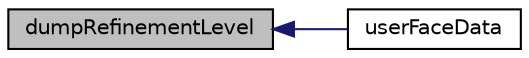 digraph "dumpRefinementLevel"
{
  bgcolor="transparent";
  edge [fontname="Helvetica",fontsize="10",labelfontname="Helvetica",labelfontsize="10"];
  node [fontname="Helvetica",fontsize="10",shape=record];
  rankdir="LR";
  Node18163 [label="dumpRefinementLevel",height=0.2,width=0.4,color="black", fillcolor="grey75", style="filled", fontcolor="black"];
  Node18163 -> Node18164 [dir="back",color="midnightblue",fontsize="10",style="solid",fontname="Helvetica"];
  Node18164 [label="userFaceData",height=0.2,width=0.4,color="black",URL="$a25857.html#a2cb6efa4184bedfbed60b069881c26a3"];
}
